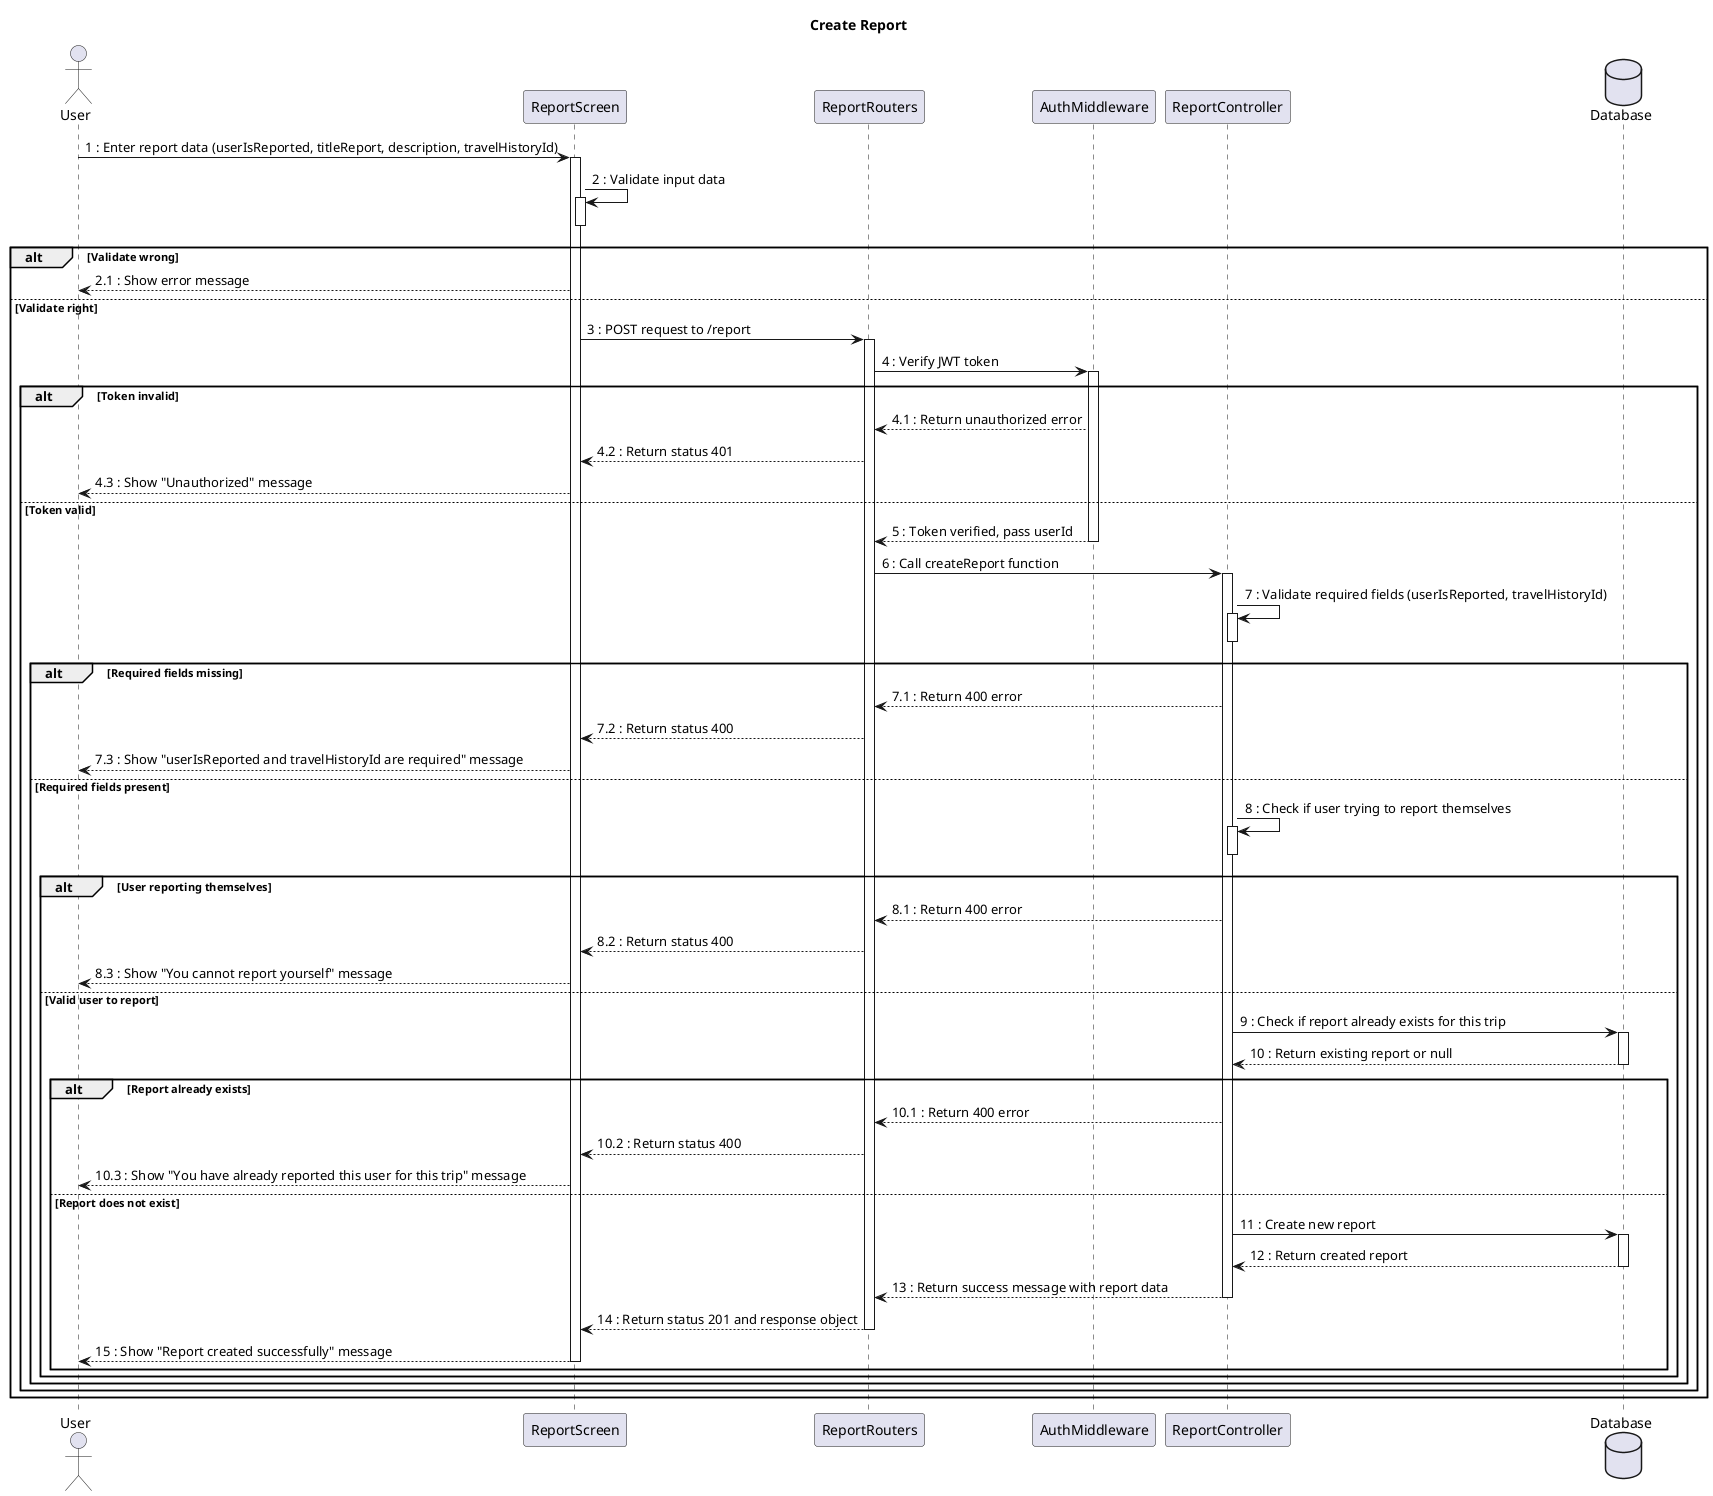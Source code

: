 @startuml
title Create Report
actor User
participant ReportScreen
participant ReportRouters
participant AuthMiddleware
participant ReportController
database Database

User -> ReportScreen : 1 : Enter report data (userIsReported, titleReport, description, travelHistoryId)
activate ReportScreen

ReportScreen -> ReportScreen : 2 : Validate input data
activate ReportScreen
deactivate ReportScreen
alt Validate wrong
    ReportScreen --> User : 2.1 : Show error message
else Validate right
    ReportScreen -> ReportRouters : 3 : POST request to /report
    activate ReportRouters

    ReportRouters -> AuthMiddleware : 4 : Verify JWT token
    activate AuthMiddleware

    alt Token invalid
        AuthMiddleware --> ReportRouters : 4.1 : Return unauthorized error
        ReportRouters --> ReportScreen : 4.2 : Return status 401
        ReportScreen --> User : 4.3 : Show "Unauthorized" message
    else Token valid
        AuthMiddleware --> ReportRouters : 5 : Token verified, pass userId
        deactivate AuthMiddleware

        ReportRouters -> ReportController : 6 : Call createReport function
        activate ReportController

        ReportController -> ReportController : 7 : Validate required fields (userIsReported, travelHistoryId)
        activate ReportController
        deactivate ReportController

        alt Required fields missing
            ReportController --> ReportRouters : 7.1 : Return 400 error
            ReportRouters --> ReportScreen : 7.2 : Return status 400
            ReportScreen --> User : 7.3 : Show "userIsReported and travelHistoryId are required" message
        else Required fields present
            ReportController -> ReportController : 8 : Check if user trying to report themselves
            activate ReportController
            deactivate ReportController

            alt User reporting themselves
                ReportController --> ReportRouters : 8.1 : Return 400 error
                ReportRouters --> ReportScreen : 8.2 : Return status 400
                ReportScreen --> User : 8.3 : Show "You cannot report yourself" message
            else Valid user to report
                ReportController -> Database : 9 : Check if report already exists for this trip
                activate Database
                Database --> ReportController : 10 : Return existing report or null
                deactivate Database

                alt Report already exists
                    ReportController --> ReportRouters : 10.1 : Return 400 error
                    ReportRouters --> ReportScreen : 10.2 : Return status 400
                    ReportScreen --> User : 10.3 : Show "You have already reported this user for this trip" message
                else Report does not exist
                    ReportController -> Database : 11 : Create new report
                    activate Database
                    Database --> ReportController : 12 : Return created report
                    deactivate Database

                    ReportController --> ReportRouters : 13 : Return success message with report data
                    deactivate ReportController
                    ReportRouters --> ReportScreen : 14 : Return status 201 and response object
                    deactivate ReportRouters
                    ReportScreen --> User : 15 : Show "Report created successfully" message
                    deactivate ReportScreen
                end
            end
        end
    end
end

@enduml
